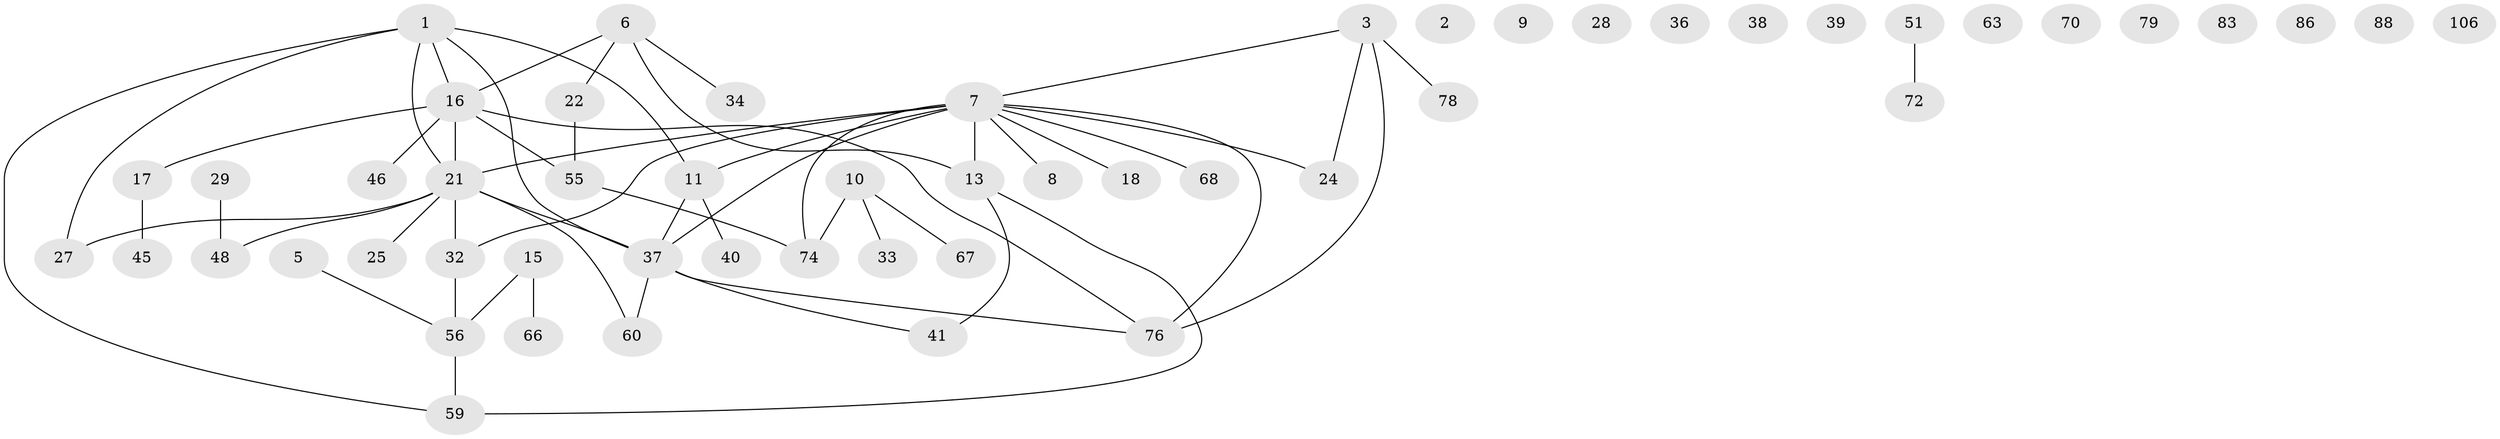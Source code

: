 // original degree distribution, {2: 0.2336448598130841, 0: 0.12149532710280374, 3: 0.21495327102803738, 5: 0.037383177570093455, 1: 0.2616822429906542, 7: 0.009345794392523364, 4: 0.12149532710280374}
// Generated by graph-tools (version 1.1) at 2025/12/03/09/25 04:12:55]
// undirected, 53 vertices, 56 edges
graph export_dot {
graph [start="1"]
  node [color=gray90,style=filled];
  1 [super="+4"];
  2;
  3 [super="+26"];
  5 [super="+65"];
  6 [super="+87"];
  7 [super="+20+19+75+58+42+53"];
  8 [super="+107+14"];
  9;
  10 [super="+50+23"];
  11 [super="+77"];
  13 [super="+31"];
  15;
  16 [super="+64+49+54+69"];
  17;
  18 [super="+92"];
  21 [super="+71+43"];
  22 [super="+35"];
  24 [super="+105+85+30"];
  25;
  27;
  28;
  29;
  32;
  33;
  34;
  36;
  37 [super="+84"];
  38;
  39;
  40;
  41 [super="+95"];
  45 [super="+47"];
  46 [super="+103+62"];
  48 [super="+73"];
  51;
  55 [super="+89"];
  56 [super="+98"];
  59;
  60;
  63;
  66;
  67;
  68;
  70;
  72;
  74 [super="+80"];
  76 [super="+90"];
  78;
  79;
  83;
  86;
  88;
  106;
  1 -- 37;
  1 -- 16;
  1 -- 21;
  1 -- 11;
  1 -- 59;
  1 -- 27;
  3 -- 24;
  3 -- 78;
  3 -- 76;
  3 -- 7;
  5 -- 56;
  6 -- 34;
  6 -- 22;
  6 -- 16;
  6 -- 13;
  7 -- 18;
  7 -- 21 [weight=2];
  7 -- 76;
  7 -- 32;
  7 -- 11;
  7 -- 37;
  7 -- 68;
  7 -- 13;
  7 -- 8;
  7 -- 74;
  7 -- 24;
  10 -- 33;
  10 -- 67;
  10 -- 74;
  11 -- 37;
  11 -- 40;
  13 -- 59;
  13 -- 41;
  15 -- 66;
  15 -- 56;
  16 -- 55;
  16 -- 17;
  16 -- 76;
  16 -- 46;
  16 -- 21;
  17 -- 45;
  21 -- 32;
  21 -- 37;
  21 -- 48;
  21 -- 25;
  21 -- 27;
  21 -- 60;
  22 -- 55;
  29 -- 48;
  32 -- 56;
  37 -- 41;
  37 -- 76;
  37 -- 60;
  51 -- 72;
  55 -- 74;
  56 -- 59;
}
